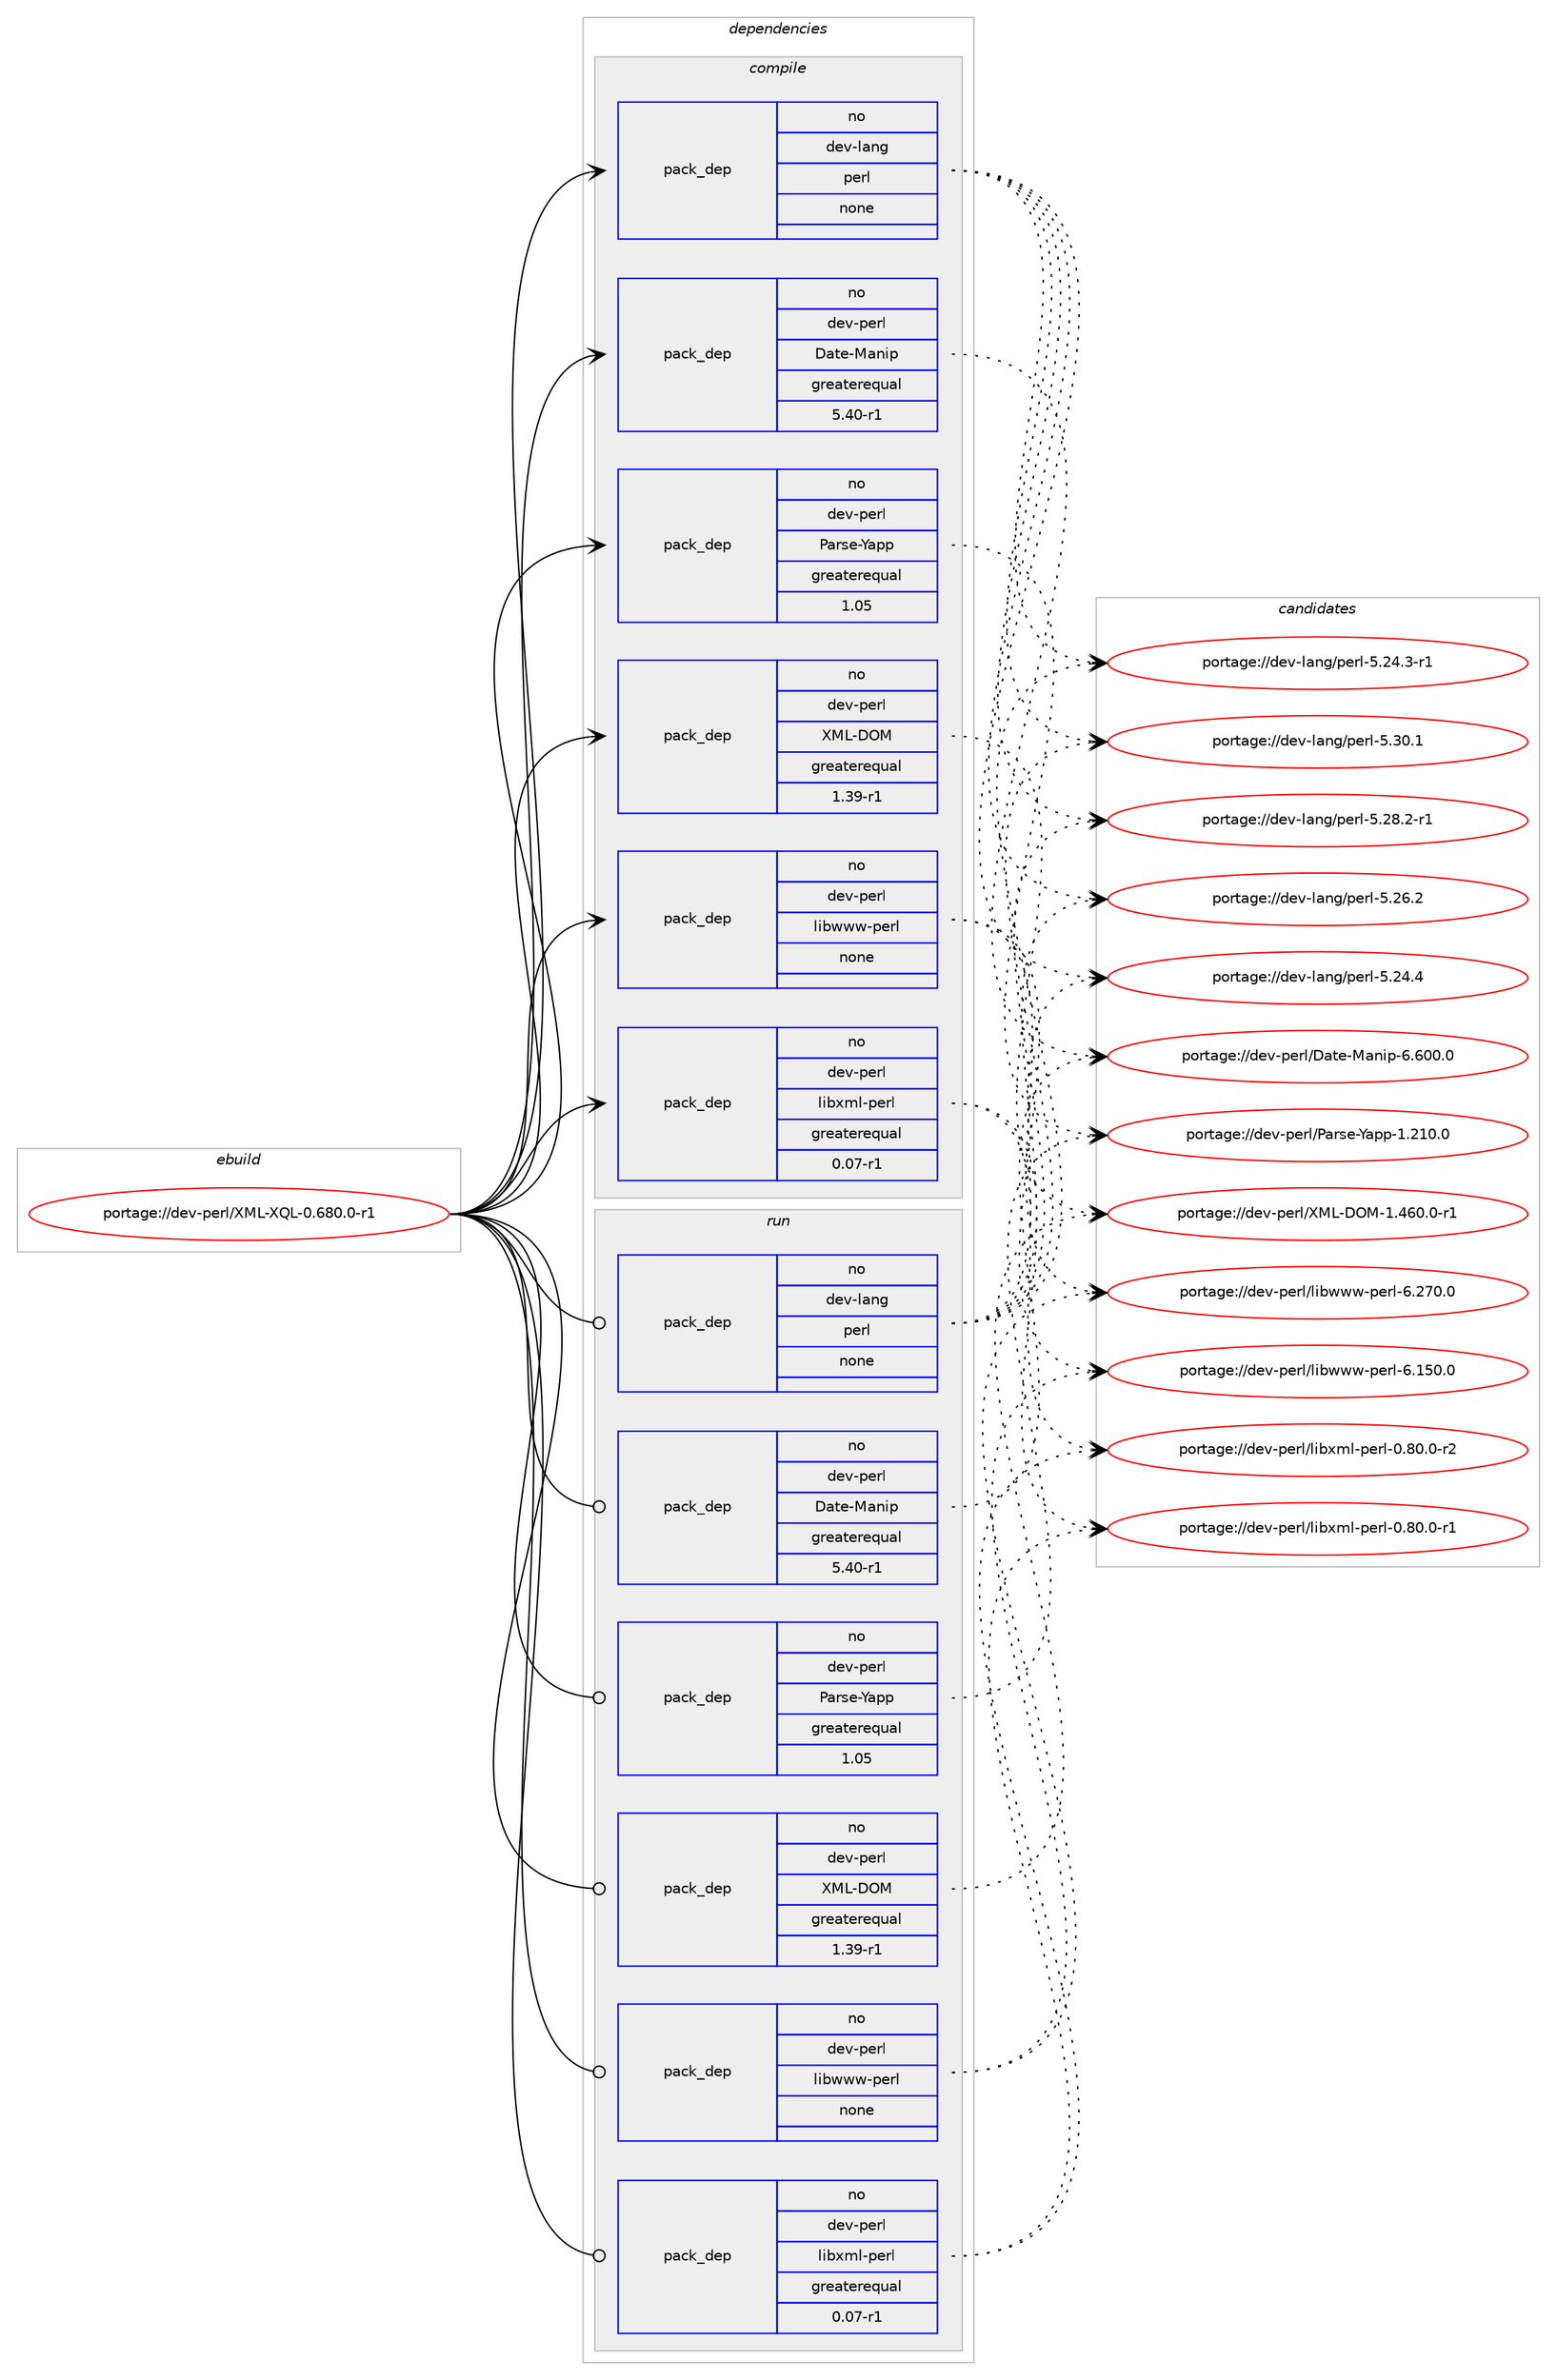 digraph prolog {

# *************
# Graph options
# *************

newrank=true;
concentrate=true;
compound=true;
graph [rankdir=LR,fontname=Helvetica,fontsize=10,ranksep=1.5];#, ranksep=2.5, nodesep=0.2];
edge  [arrowhead=vee];
node  [fontname=Helvetica,fontsize=10];

# **********
# The ebuild
# **********

subgraph cluster_leftcol {
color=gray;
label=<<i>ebuild</i>>;
id [label="portage://dev-perl/XML-XQL-0.680.0-r1", color=red, width=4, href="../dev-perl/XML-XQL-0.680.0-r1.svg"];
}

# ****************
# The dependencies
# ****************

subgraph cluster_midcol {
color=gray;
label=<<i>dependencies</i>>;
subgraph cluster_compile {
fillcolor="#eeeeee";
style=filled;
label=<<i>compile</i>>;
subgraph pack352552 {
dependency478778 [label=<<TABLE BORDER="0" CELLBORDER="1" CELLSPACING="0" CELLPADDING="4" WIDTH="220"><TR><TD ROWSPAN="6" CELLPADDING="30">pack_dep</TD></TR><TR><TD WIDTH="110">no</TD></TR><TR><TD>dev-lang</TD></TR><TR><TD>perl</TD></TR><TR><TD>none</TD></TR><TR><TD></TD></TR></TABLE>>, shape=none, color=blue];
}
id:e -> dependency478778:w [weight=20,style="solid",arrowhead="vee"];
subgraph pack352553 {
dependency478779 [label=<<TABLE BORDER="0" CELLBORDER="1" CELLSPACING="0" CELLPADDING="4" WIDTH="220"><TR><TD ROWSPAN="6" CELLPADDING="30">pack_dep</TD></TR><TR><TD WIDTH="110">no</TD></TR><TR><TD>dev-perl</TD></TR><TR><TD>Date-Manip</TD></TR><TR><TD>greaterequal</TD></TR><TR><TD>5.40-r1</TD></TR></TABLE>>, shape=none, color=blue];
}
id:e -> dependency478779:w [weight=20,style="solid",arrowhead="vee"];
subgraph pack352554 {
dependency478780 [label=<<TABLE BORDER="0" CELLBORDER="1" CELLSPACING="0" CELLPADDING="4" WIDTH="220"><TR><TD ROWSPAN="6" CELLPADDING="30">pack_dep</TD></TR><TR><TD WIDTH="110">no</TD></TR><TR><TD>dev-perl</TD></TR><TR><TD>Parse-Yapp</TD></TR><TR><TD>greaterequal</TD></TR><TR><TD>1.05</TD></TR></TABLE>>, shape=none, color=blue];
}
id:e -> dependency478780:w [weight=20,style="solid",arrowhead="vee"];
subgraph pack352555 {
dependency478781 [label=<<TABLE BORDER="0" CELLBORDER="1" CELLSPACING="0" CELLPADDING="4" WIDTH="220"><TR><TD ROWSPAN="6" CELLPADDING="30">pack_dep</TD></TR><TR><TD WIDTH="110">no</TD></TR><TR><TD>dev-perl</TD></TR><TR><TD>XML-DOM</TD></TR><TR><TD>greaterequal</TD></TR><TR><TD>1.39-r1</TD></TR></TABLE>>, shape=none, color=blue];
}
id:e -> dependency478781:w [weight=20,style="solid",arrowhead="vee"];
subgraph pack352556 {
dependency478782 [label=<<TABLE BORDER="0" CELLBORDER="1" CELLSPACING="0" CELLPADDING="4" WIDTH="220"><TR><TD ROWSPAN="6" CELLPADDING="30">pack_dep</TD></TR><TR><TD WIDTH="110">no</TD></TR><TR><TD>dev-perl</TD></TR><TR><TD>libwww-perl</TD></TR><TR><TD>none</TD></TR><TR><TD></TD></TR></TABLE>>, shape=none, color=blue];
}
id:e -> dependency478782:w [weight=20,style="solid",arrowhead="vee"];
subgraph pack352557 {
dependency478783 [label=<<TABLE BORDER="0" CELLBORDER="1" CELLSPACING="0" CELLPADDING="4" WIDTH="220"><TR><TD ROWSPAN="6" CELLPADDING="30">pack_dep</TD></TR><TR><TD WIDTH="110">no</TD></TR><TR><TD>dev-perl</TD></TR><TR><TD>libxml-perl</TD></TR><TR><TD>greaterequal</TD></TR><TR><TD>0.07-r1</TD></TR></TABLE>>, shape=none, color=blue];
}
id:e -> dependency478783:w [weight=20,style="solid",arrowhead="vee"];
}
subgraph cluster_compileandrun {
fillcolor="#eeeeee";
style=filled;
label=<<i>compile and run</i>>;
}
subgraph cluster_run {
fillcolor="#eeeeee";
style=filled;
label=<<i>run</i>>;
subgraph pack352558 {
dependency478784 [label=<<TABLE BORDER="0" CELLBORDER="1" CELLSPACING="0" CELLPADDING="4" WIDTH="220"><TR><TD ROWSPAN="6" CELLPADDING="30">pack_dep</TD></TR><TR><TD WIDTH="110">no</TD></TR><TR><TD>dev-lang</TD></TR><TR><TD>perl</TD></TR><TR><TD>none</TD></TR><TR><TD></TD></TR></TABLE>>, shape=none, color=blue];
}
id:e -> dependency478784:w [weight=20,style="solid",arrowhead="odot"];
subgraph pack352559 {
dependency478785 [label=<<TABLE BORDER="0" CELLBORDER="1" CELLSPACING="0" CELLPADDING="4" WIDTH="220"><TR><TD ROWSPAN="6" CELLPADDING="30">pack_dep</TD></TR><TR><TD WIDTH="110">no</TD></TR><TR><TD>dev-perl</TD></TR><TR><TD>Date-Manip</TD></TR><TR><TD>greaterequal</TD></TR><TR><TD>5.40-r1</TD></TR></TABLE>>, shape=none, color=blue];
}
id:e -> dependency478785:w [weight=20,style="solid",arrowhead="odot"];
subgraph pack352560 {
dependency478786 [label=<<TABLE BORDER="0" CELLBORDER="1" CELLSPACING="0" CELLPADDING="4" WIDTH="220"><TR><TD ROWSPAN="6" CELLPADDING="30">pack_dep</TD></TR><TR><TD WIDTH="110">no</TD></TR><TR><TD>dev-perl</TD></TR><TR><TD>Parse-Yapp</TD></TR><TR><TD>greaterequal</TD></TR><TR><TD>1.05</TD></TR></TABLE>>, shape=none, color=blue];
}
id:e -> dependency478786:w [weight=20,style="solid",arrowhead="odot"];
subgraph pack352561 {
dependency478787 [label=<<TABLE BORDER="0" CELLBORDER="1" CELLSPACING="0" CELLPADDING="4" WIDTH="220"><TR><TD ROWSPAN="6" CELLPADDING="30">pack_dep</TD></TR><TR><TD WIDTH="110">no</TD></TR><TR><TD>dev-perl</TD></TR><TR><TD>XML-DOM</TD></TR><TR><TD>greaterequal</TD></TR><TR><TD>1.39-r1</TD></TR></TABLE>>, shape=none, color=blue];
}
id:e -> dependency478787:w [weight=20,style="solid",arrowhead="odot"];
subgraph pack352562 {
dependency478788 [label=<<TABLE BORDER="0" CELLBORDER="1" CELLSPACING="0" CELLPADDING="4" WIDTH="220"><TR><TD ROWSPAN="6" CELLPADDING="30">pack_dep</TD></TR><TR><TD WIDTH="110">no</TD></TR><TR><TD>dev-perl</TD></TR><TR><TD>libwww-perl</TD></TR><TR><TD>none</TD></TR><TR><TD></TD></TR></TABLE>>, shape=none, color=blue];
}
id:e -> dependency478788:w [weight=20,style="solid",arrowhead="odot"];
subgraph pack352563 {
dependency478789 [label=<<TABLE BORDER="0" CELLBORDER="1" CELLSPACING="0" CELLPADDING="4" WIDTH="220"><TR><TD ROWSPAN="6" CELLPADDING="30">pack_dep</TD></TR><TR><TD WIDTH="110">no</TD></TR><TR><TD>dev-perl</TD></TR><TR><TD>libxml-perl</TD></TR><TR><TD>greaterequal</TD></TR><TR><TD>0.07-r1</TD></TR></TABLE>>, shape=none, color=blue];
}
id:e -> dependency478789:w [weight=20,style="solid",arrowhead="odot"];
}
}

# **************
# The candidates
# **************

subgraph cluster_choices {
rank=same;
color=gray;
label=<<i>candidates</i>>;

subgraph choice352552 {
color=black;
nodesep=1;
choice10010111845108971101034711210111410845534651484649 [label="portage://dev-lang/perl-5.30.1", color=red, width=4,href="../dev-lang/perl-5.30.1.svg"];
choice100101118451089711010347112101114108455346505646504511449 [label="portage://dev-lang/perl-5.28.2-r1", color=red, width=4,href="../dev-lang/perl-5.28.2-r1.svg"];
choice10010111845108971101034711210111410845534650544650 [label="portage://dev-lang/perl-5.26.2", color=red, width=4,href="../dev-lang/perl-5.26.2.svg"];
choice10010111845108971101034711210111410845534650524652 [label="portage://dev-lang/perl-5.24.4", color=red, width=4,href="../dev-lang/perl-5.24.4.svg"];
choice100101118451089711010347112101114108455346505246514511449 [label="portage://dev-lang/perl-5.24.3-r1", color=red, width=4,href="../dev-lang/perl-5.24.3-r1.svg"];
dependency478778:e -> choice10010111845108971101034711210111410845534651484649:w [style=dotted,weight="100"];
dependency478778:e -> choice100101118451089711010347112101114108455346505646504511449:w [style=dotted,weight="100"];
dependency478778:e -> choice10010111845108971101034711210111410845534650544650:w [style=dotted,weight="100"];
dependency478778:e -> choice10010111845108971101034711210111410845534650524652:w [style=dotted,weight="100"];
dependency478778:e -> choice100101118451089711010347112101114108455346505246514511449:w [style=dotted,weight="100"];
}
subgraph choice352553 {
color=black;
nodesep=1;
choice100101118451121011141084768971161014577971101051124554465448484648 [label="portage://dev-perl/Date-Manip-6.600.0", color=red, width=4,href="../dev-perl/Date-Manip-6.600.0.svg"];
dependency478779:e -> choice100101118451121011141084768971161014577971101051124554465448484648:w [style=dotted,weight="100"];
}
subgraph choice352554 {
color=black;
nodesep=1;
choice100101118451121011141084780971141151014589971121124549465049484648 [label="portage://dev-perl/Parse-Yapp-1.210.0", color=red, width=4,href="../dev-perl/Parse-Yapp-1.210.0.svg"];
dependency478780:e -> choice100101118451121011141084780971141151014589971121124549465049484648:w [style=dotted,weight="100"];
}
subgraph choice352555 {
color=black;
nodesep=1;
choice10010111845112101114108478877764568797745494652544846484511449 [label="portage://dev-perl/XML-DOM-1.460.0-r1", color=red, width=4,href="../dev-perl/XML-DOM-1.460.0-r1.svg"];
dependency478781:e -> choice10010111845112101114108478877764568797745494652544846484511449:w [style=dotted,weight="100"];
}
subgraph choice352556 {
color=black;
nodesep=1;
choice100101118451121011141084710810598119119119451121011141084554465055484648 [label="portage://dev-perl/libwww-perl-6.270.0", color=red, width=4,href="../dev-perl/libwww-perl-6.270.0.svg"];
choice100101118451121011141084710810598119119119451121011141084554464953484648 [label="portage://dev-perl/libwww-perl-6.150.0", color=red, width=4,href="../dev-perl/libwww-perl-6.150.0.svg"];
dependency478782:e -> choice100101118451121011141084710810598119119119451121011141084554465055484648:w [style=dotted,weight="100"];
dependency478782:e -> choice100101118451121011141084710810598119119119451121011141084554464953484648:w [style=dotted,weight="100"];
}
subgraph choice352557 {
color=black;
nodesep=1;
choice10010111845112101114108471081059812010910845112101114108454846564846484511450 [label="portage://dev-perl/libxml-perl-0.80.0-r2", color=red, width=4,href="../dev-perl/libxml-perl-0.80.0-r2.svg"];
choice10010111845112101114108471081059812010910845112101114108454846564846484511449 [label="portage://dev-perl/libxml-perl-0.80.0-r1", color=red, width=4,href="../dev-perl/libxml-perl-0.80.0-r1.svg"];
dependency478783:e -> choice10010111845112101114108471081059812010910845112101114108454846564846484511450:w [style=dotted,weight="100"];
dependency478783:e -> choice10010111845112101114108471081059812010910845112101114108454846564846484511449:w [style=dotted,weight="100"];
}
subgraph choice352558 {
color=black;
nodesep=1;
choice10010111845108971101034711210111410845534651484649 [label="portage://dev-lang/perl-5.30.1", color=red, width=4,href="../dev-lang/perl-5.30.1.svg"];
choice100101118451089711010347112101114108455346505646504511449 [label="portage://dev-lang/perl-5.28.2-r1", color=red, width=4,href="../dev-lang/perl-5.28.2-r1.svg"];
choice10010111845108971101034711210111410845534650544650 [label="portage://dev-lang/perl-5.26.2", color=red, width=4,href="../dev-lang/perl-5.26.2.svg"];
choice10010111845108971101034711210111410845534650524652 [label="portage://dev-lang/perl-5.24.4", color=red, width=4,href="../dev-lang/perl-5.24.4.svg"];
choice100101118451089711010347112101114108455346505246514511449 [label="portage://dev-lang/perl-5.24.3-r1", color=red, width=4,href="../dev-lang/perl-5.24.3-r1.svg"];
dependency478784:e -> choice10010111845108971101034711210111410845534651484649:w [style=dotted,weight="100"];
dependency478784:e -> choice100101118451089711010347112101114108455346505646504511449:w [style=dotted,weight="100"];
dependency478784:e -> choice10010111845108971101034711210111410845534650544650:w [style=dotted,weight="100"];
dependency478784:e -> choice10010111845108971101034711210111410845534650524652:w [style=dotted,weight="100"];
dependency478784:e -> choice100101118451089711010347112101114108455346505246514511449:w [style=dotted,weight="100"];
}
subgraph choice352559 {
color=black;
nodesep=1;
choice100101118451121011141084768971161014577971101051124554465448484648 [label="portage://dev-perl/Date-Manip-6.600.0", color=red, width=4,href="../dev-perl/Date-Manip-6.600.0.svg"];
dependency478785:e -> choice100101118451121011141084768971161014577971101051124554465448484648:w [style=dotted,weight="100"];
}
subgraph choice352560 {
color=black;
nodesep=1;
choice100101118451121011141084780971141151014589971121124549465049484648 [label="portage://dev-perl/Parse-Yapp-1.210.0", color=red, width=4,href="../dev-perl/Parse-Yapp-1.210.0.svg"];
dependency478786:e -> choice100101118451121011141084780971141151014589971121124549465049484648:w [style=dotted,weight="100"];
}
subgraph choice352561 {
color=black;
nodesep=1;
choice10010111845112101114108478877764568797745494652544846484511449 [label="portage://dev-perl/XML-DOM-1.460.0-r1", color=red, width=4,href="../dev-perl/XML-DOM-1.460.0-r1.svg"];
dependency478787:e -> choice10010111845112101114108478877764568797745494652544846484511449:w [style=dotted,weight="100"];
}
subgraph choice352562 {
color=black;
nodesep=1;
choice100101118451121011141084710810598119119119451121011141084554465055484648 [label="portage://dev-perl/libwww-perl-6.270.0", color=red, width=4,href="../dev-perl/libwww-perl-6.270.0.svg"];
choice100101118451121011141084710810598119119119451121011141084554464953484648 [label="portage://dev-perl/libwww-perl-6.150.0", color=red, width=4,href="../dev-perl/libwww-perl-6.150.0.svg"];
dependency478788:e -> choice100101118451121011141084710810598119119119451121011141084554465055484648:w [style=dotted,weight="100"];
dependency478788:e -> choice100101118451121011141084710810598119119119451121011141084554464953484648:w [style=dotted,weight="100"];
}
subgraph choice352563 {
color=black;
nodesep=1;
choice10010111845112101114108471081059812010910845112101114108454846564846484511450 [label="portage://dev-perl/libxml-perl-0.80.0-r2", color=red, width=4,href="../dev-perl/libxml-perl-0.80.0-r2.svg"];
choice10010111845112101114108471081059812010910845112101114108454846564846484511449 [label="portage://dev-perl/libxml-perl-0.80.0-r1", color=red, width=4,href="../dev-perl/libxml-perl-0.80.0-r1.svg"];
dependency478789:e -> choice10010111845112101114108471081059812010910845112101114108454846564846484511450:w [style=dotted,weight="100"];
dependency478789:e -> choice10010111845112101114108471081059812010910845112101114108454846564846484511449:w [style=dotted,weight="100"];
}
}

}
